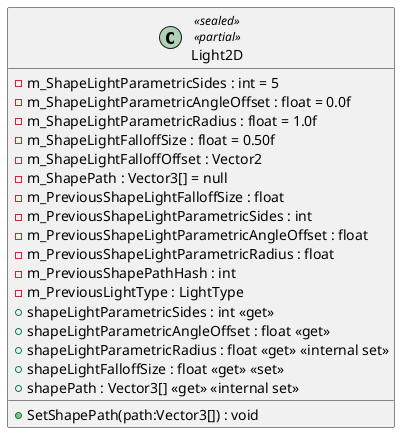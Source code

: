 @startuml
class Light2D <<sealed>> <<partial>> {
    - m_ShapeLightParametricSides : int = 5
    - m_ShapeLightParametricAngleOffset : float = 0.0f
    - m_ShapeLightParametricRadius : float = 1.0f
    - m_ShapeLightFalloffSize : float = 0.50f
    - m_ShapeLightFalloffOffset : Vector2
    - m_ShapePath : Vector3[] = null
    - m_PreviousShapeLightFalloffSize : float
    - m_PreviousShapeLightParametricSides : int
    - m_PreviousShapeLightParametricAngleOffset : float
    - m_PreviousShapeLightParametricRadius : float
    - m_PreviousShapePathHash : int
    - m_PreviousLightType : LightType
    + shapeLightParametricSides : int <<get>>
    + shapeLightParametricAngleOffset : float <<get>>
    + shapeLightParametricRadius : float <<get>> <<internal set>>
    + shapeLightFalloffSize : float <<get>> <<set>>
    + shapePath : Vector3[] <<get>> <<internal set>>
    + SetShapePath(path:Vector3[]) : void
}
@enduml

